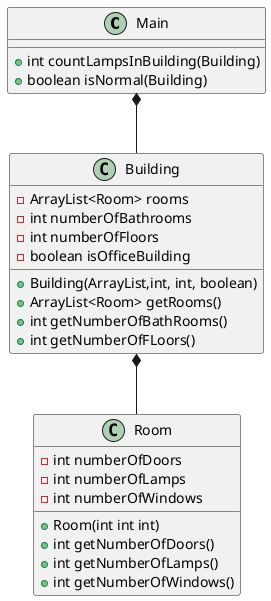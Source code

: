 
//// 4.a and 4.b and 4.c
@startuml
'https://plantuml.com/object-diagram

Class Main
Class Room
Class Building

Main : +int countLampsInBuilding(Building)
Main : +boolean isNormal(Building)

Building : - ArrayList<Room> rooms
Building : - int numberOfBathrooms
Building : - int numberOfFloors
Building : - boolean isOfficeBuilding
Building : + Building(ArrayList,int, int, boolean)
Building : + ArrayList<Room> getRooms()
Building : + int getNumberOfBathRooms()
Building : + int getNumberOfFLoors()

Room : - int numberOfDoors
Room : - int numberOfLamps
Room : - int numberOfWindows
Room : + Room(int int int)
Room : + int getNumberOfDoors()
Room : + int getNumberOfLamps()
Room : + int getNumberOfWindows()

Building *-- Room
Main *-- Building


@enduml
